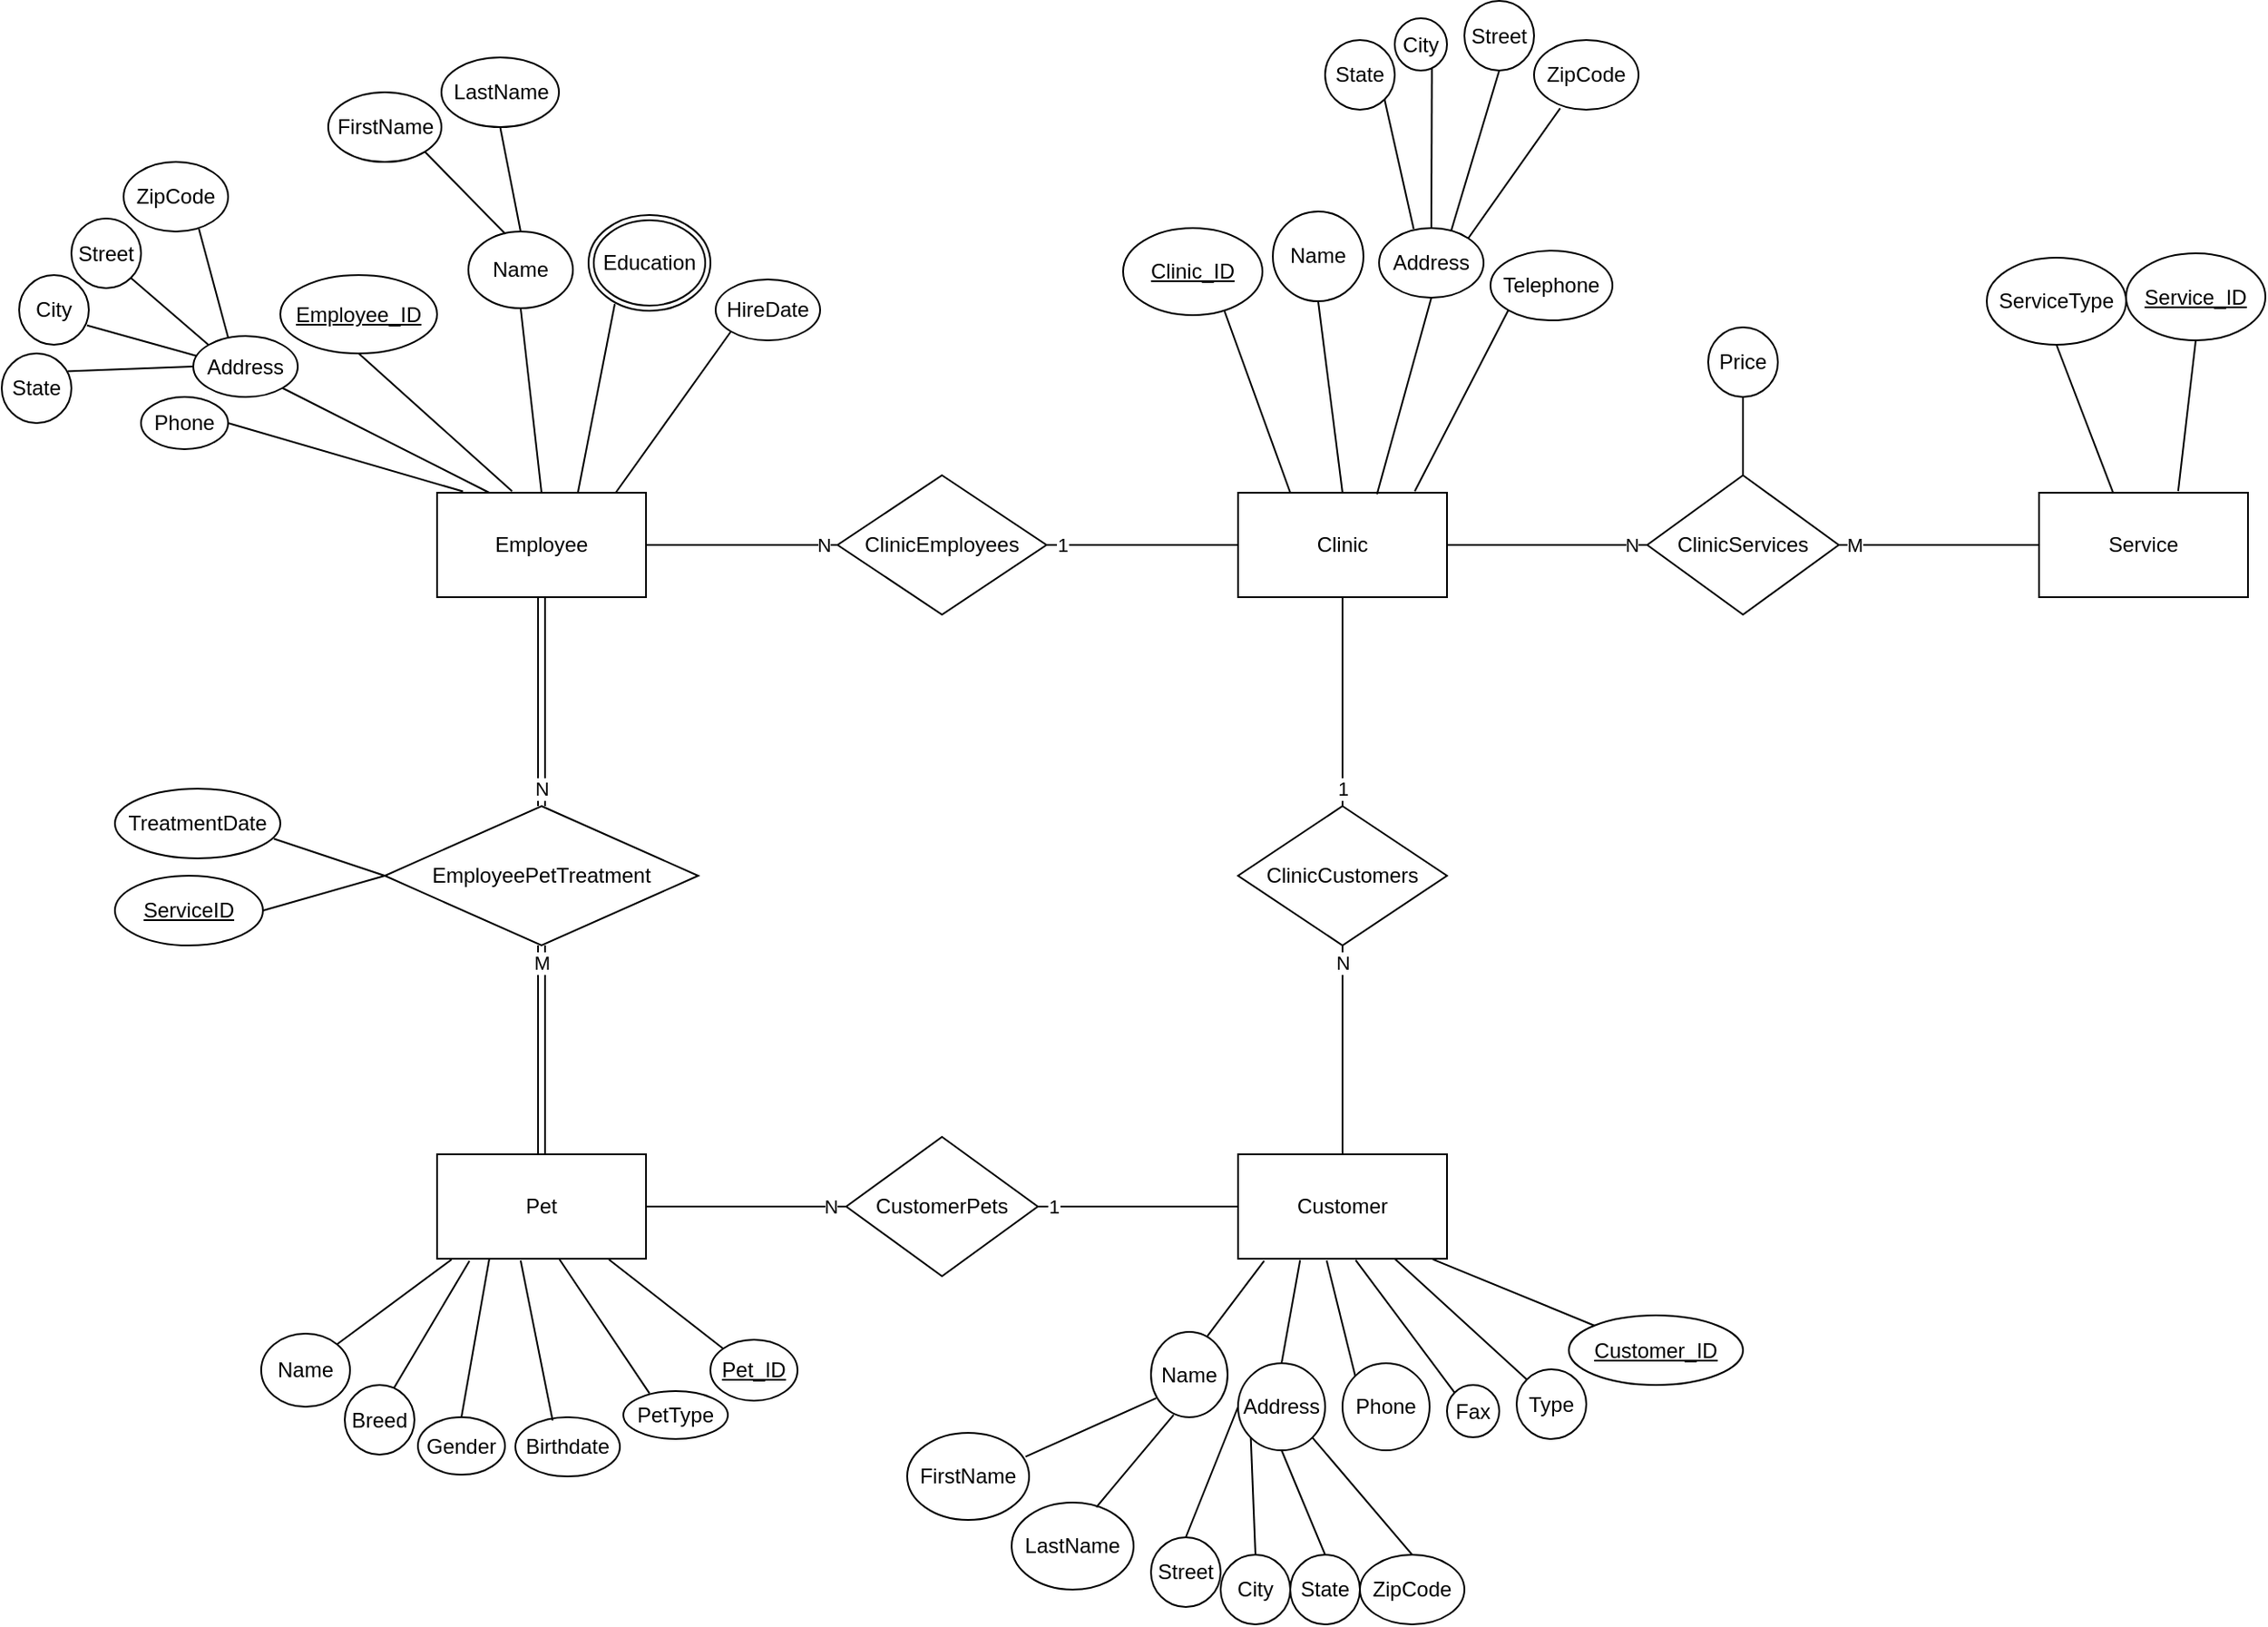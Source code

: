 <mxfile version="24.7.17">
  <diagram name="Page-1" id="QHZ02D-Xwt9p3TBRDRYw">
    <mxGraphModel dx="1687" dy="911" grid="1" gridSize="10" guides="1" tooltips="1" connect="1" arrows="1" fold="1" page="1" pageScale="1" pageWidth="1654" pageHeight="2336" math="0" shadow="0">
      <root>
        <mxCell id="0" />
        <mxCell id="1" parent="0" />
        <mxCell id="wkBuQ8UOcpV6wldaHhzW-1" value="Customer" style="rounded=0;whiteSpace=wrap;html=1;" parent="1" vertex="1">
          <mxGeometry x="800" y="720" width="120" height="60" as="geometry" />
        </mxCell>
        <mxCell id="wkBuQ8UOcpV6wldaHhzW-5" value="Clinic" style="rounded=0;whiteSpace=wrap;html=1;" parent="1" vertex="1">
          <mxGeometry x="800" y="340" width="120" height="60" as="geometry" />
        </mxCell>
        <mxCell id="wkBuQ8UOcpV6wldaHhzW-6" value="Pet" style="rounded=0;whiteSpace=wrap;html=1;" parent="1" vertex="1">
          <mxGeometry x="340" y="720" width="120" height="60" as="geometry" />
        </mxCell>
        <mxCell id="wkBuQ8UOcpV6wldaHhzW-7" value="Employee" style="rounded=0;whiteSpace=wrap;html=1;" parent="1" vertex="1">
          <mxGeometry x="340" y="340" width="120" height="60" as="geometry" />
        </mxCell>
        <mxCell id="rdd54FIDhYAE33KvgznH-1" value="Service" style="rounded=0;whiteSpace=wrap;html=1;" parent="1" vertex="1">
          <mxGeometry x="1260" y="340" width="120" height="60" as="geometry" />
        </mxCell>
        <mxCell id="rdd54FIDhYAE33KvgznH-5" value="EmployeePetTreatment" style="shape=rhombus;perimeter=rhombusPerimeter;whiteSpace=wrap;html=1;align=center;" parent="1" vertex="1">
          <mxGeometry x="310" y="520" width="180" height="80" as="geometry" />
        </mxCell>
        <mxCell id="rdd54FIDhYAE33KvgznH-10" value="ClinicCustomers" style="shape=rhombus;perimeter=rhombusPerimeter;whiteSpace=wrap;html=1;align=center;" parent="1" vertex="1">
          <mxGeometry x="800" y="520" width="120" height="80" as="geometry" />
        </mxCell>
        <mxCell id="rdd54FIDhYAE33KvgznH-11" value="1" style="endArrow=none;html=1;rounded=0;exitX=0.5;exitY=0;exitDx=0;exitDy=0;entryX=0.5;entryY=1;entryDx=0;entryDy=0;" parent="1" source="rdd54FIDhYAE33KvgznH-10" target="wkBuQ8UOcpV6wldaHhzW-5" edge="1">
          <mxGeometry x="-0.833" width="50" height="50" relative="1" as="geometry">
            <mxPoint x="780" y="530" as="sourcePoint" />
            <mxPoint x="860" y="430" as="targetPoint" />
            <Array as="points">
              <mxPoint x="860" y="470" />
            </Array>
            <mxPoint as="offset" />
          </mxGeometry>
        </mxCell>
        <mxCell id="rdd54FIDhYAE33KvgznH-12" value="N" style="endArrow=none;html=1;rounded=0;entryX=0.5;entryY=1;entryDx=0;entryDy=0;exitX=0.5;exitY=0;exitDx=0;exitDy=0;" parent="1" source="wkBuQ8UOcpV6wldaHhzW-1" target="rdd54FIDhYAE33KvgznH-10" edge="1">
          <mxGeometry x="0.833" width="50" height="50" relative="1" as="geometry">
            <mxPoint x="860" y="700" as="sourcePoint" />
            <mxPoint x="990" y="560" as="targetPoint" />
            <Array as="points" />
            <mxPoint as="offset" />
          </mxGeometry>
        </mxCell>
        <mxCell id="rdd54FIDhYAE33KvgznH-13" value="ClinicEmployees" style="shape=rhombus;perimeter=rhombusPerimeter;whiteSpace=wrap;html=1;align=center;" parent="1" vertex="1">
          <mxGeometry x="570" y="330" width="120" height="80" as="geometry" />
        </mxCell>
        <mxCell id="rdd54FIDhYAE33KvgznH-14" value="N" style="endArrow=none;html=1;rounded=0;entryX=1;entryY=0.5;entryDx=0;entryDy=0;exitX=0;exitY=0.5;exitDx=0;exitDy=0;" parent="1" source="rdd54FIDhYAE33KvgznH-13" target="wkBuQ8UOcpV6wldaHhzW-7" edge="1">
          <mxGeometry x="-0.846" width="50" height="50" relative="1" as="geometry">
            <mxPoint x="560" y="370" as="sourcePoint" />
            <mxPoint x="630" y="410" as="targetPoint" />
            <Array as="points">
              <mxPoint x="530" y="370" />
            </Array>
            <mxPoint as="offset" />
          </mxGeometry>
        </mxCell>
        <mxCell id="rdd54FIDhYAE33KvgznH-15" value="1" style="endArrow=none;html=1;rounded=0;exitX=0;exitY=0.5;exitDx=0;exitDy=0;entryX=1;entryY=0.5;entryDx=0;entryDy=0;" parent="1" source="wkBuQ8UOcpV6wldaHhzW-5" target="rdd54FIDhYAE33KvgznH-13" edge="1">
          <mxGeometry x="0.846" width="50" height="50" relative="1" as="geometry">
            <mxPoint x="630" y="730" as="sourcePoint" />
            <mxPoint x="670" y="450" as="targetPoint" />
            <Array as="points">
              <mxPoint x="730" y="370" />
            </Array>
            <mxPoint as="offset" />
          </mxGeometry>
        </mxCell>
        <mxCell id="rdd54FIDhYAE33KvgznH-16" value="ClinicServices" style="shape=rhombus;perimeter=rhombusPerimeter;whiteSpace=wrap;html=1;align=center;" parent="1" vertex="1">
          <mxGeometry x="1035" y="330" width="110" height="80" as="geometry" />
        </mxCell>
        <mxCell id="rdd54FIDhYAE33KvgznH-17" value="N" style="endArrow=none;html=1;rounded=0;exitX=0;exitY=0.5;exitDx=0;exitDy=0;entryX=1;entryY=0.5;entryDx=0;entryDy=0;" parent="1" source="rdd54FIDhYAE33KvgznH-16" target="wkBuQ8UOcpV6wldaHhzW-5" edge="1">
          <mxGeometry x="-0.846" width="50" height="50" relative="1" as="geometry">
            <mxPoint x="1020" y="370" as="sourcePoint" />
            <mxPoint x="950" y="370" as="targetPoint" />
            <Array as="points">
              <mxPoint x="990" y="370" />
            </Array>
            <mxPoint as="offset" />
          </mxGeometry>
        </mxCell>
        <mxCell id="rdd54FIDhYAE33KvgznH-18" value="M" style="endArrow=none;html=1;rounded=0;entryX=1;entryY=0.5;entryDx=0;entryDy=0;exitX=0;exitY=0.5;exitDx=0;exitDy=0;" parent="1" source="rdd54FIDhYAE33KvgznH-1" target="rdd54FIDhYAE33KvgznH-16" edge="1">
          <mxGeometry x="0.846" width="50" height="50" relative="1" as="geometry">
            <mxPoint x="1240" y="370" as="sourcePoint" />
            <mxPoint x="1130" y="450" as="targetPoint" />
            <Array as="points">
              <mxPoint x="1190" y="370" />
            </Array>
            <mxPoint as="offset" />
          </mxGeometry>
        </mxCell>
        <mxCell id="rdd54FIDhYAE33KvgznH-19" value="CustomerPets" style="shape=rhombus;perimeter=rhombusPerimeter;whiteSpace=wrap;html=1;align=center;" parent="1" vertex="1">
          <mxGeometry x="575" y="710" width="110" height="80" as="geometry" />
        </mxCell>
        <mxCell id="rdd54FIDhYAE33KvgznH-20" value="N" style="endArrow=none;html=1;rounded=0;exitX=0;exitY=0.5;exitDx=0;exitDy=0;entryX=1;entryY=0.5;entryDx=0;entryDy=0;" parent="1" source="rdd54FIDhYAE33KvgznH-19" target="wkBuQ8UOcpV6wldaHhzW-6" edge="1">
          <mxGeometry x="-0.846" width="50" height="50" relative="1" as="geometry">
            <mxPoint x="560" y="750" as="sourcePoint" />
            <mxPoint x="490" y="750" as="targetPoint" />
            <Array as="points">
              <mxPoint x="530" y="750" />
            </Array>
            <mxPoint as="offset" />
          </mxGeometry>
        </mxCell>
        <mxCell id="rdd54FIDhYAE33KvgznH-21" value="1" style="endArrow=none;html=1;rounded=0;entryX=1;entryY=0.5;entryDx=0;entryDy=0;exitX=0;exitY=0.5;exitDx=0;exitDy=0;" parent="1" source="wkBuQ8UOcpV6wldaHhzW-1" target="rdd54FIDhYAE33KvgznH-19" edge="1">
          <mxGeometry x="0.846" width="50" height="50" relative="1" as="geometry">
            <mxPoint x="780" y="760" as="sourcePoint" />
            <mxPoint x="670" y="830" as="targetPoint" />
            <Array as="points">
              <mxPoint x="730" y="750" />
            </Array>
            <mxPoint as="offset" />
          </mxGeometry>
        </mxCell>
        <mxCell id="-0kGIgU5v4uwBQH66-7V-2" value="Name" style="ellipse;whiteSpace=wrap;html=1;" vertex="1" parent="1">
          <mxGeometry x="750" y="822" width="44" height="49" as="geometry" />
        </mxCell>
        <mxCell id="-0kGIgU5v4uwBQH66-7V-4" value="FirstName" style="ellipse;whiteSpace=wrap;html=1;" vertex="1" parent="1">
          <mxGeometry x="610" y="880" width="70" height="50" as="geometry" />
        </mxCell>
        <mxCell id="-0kGIgU5v4uwBQH66-7V-5" value="LastName" style="ellipse;whiteSpace=wrap;html=1;" vertex="1" parent="1">
          <mxGeometry x="670" y="920" width="70" height="50" as="geometry" />
        </mxCell>
        <mxCell id="-0kGIgU5v4uwBQH66-7V-8" value="" style="endArrow=none;html=1;rounded=0;exitX=0.971;exitY=0.273;exitDx=0;exitDy=0;entryX=0.068;entryY=0.776;entryDx=0;entryDy=0;entryPerimeter=0;exitPerimeter=0;" edge="1" parent="1" source="-0kGIgU5v4uwBQH66-7V-4" target="-0kGIgU5v4uwBQH66-7V-2">
          <mxGeometry width="50" height="50" relative="1" as="geometry">
            <mxPoint x="790" y="960" as="sourcePoint" />
            <mxPoint x="840" y="910" as="targetPoint" />
          </mxGeometry>
        </mxCell>
        <mxCell id="-0kGIgU5v4uwBQH66-7V-9" value="" style="endArrow=none;html=1;rounded=0;exitX=0.695;exitY=0.053;exitDx=0;exitDy=0;entryX=0.295;entryY=0.973;entryDx=0;entryDy=0;entryPerimeter=0;exitPerimeter=0;" edge="1" parent="1" source="-0kGIgU5v4uwBQH66-7V-5" target="-0kGIgU5v4uwBQH66-7V-2">
          <mxGeometry width="50" height="50" relative="1" as="geometry">
            <mxPoint x="730" y="915" as="sourcePoint" />
            <mxPoint x="794" y="893" as="targetPoint" />
          </mxGeometry>
        </mxCell>
        <mxCell id="-0kGIgU5v4uwBQH66-7V-10" value="" style="endArrow=none;html=1;rounded=0;exitX=0.736;exitY=0.049;exitDx=0;exitDy=0;entryX=0.125;entryY=1.019;entryDx=0;entryDy=0;entryPerimeter=0;exitPerimeter=0;" edge="1" parent="1" source="-0kGIgU5v4uwBQH66-7V-2" target="wkBuQ8UOcpV6wldaHhzW-1">
          <mxGeometry width="50" height="50" relative="1" as="geometry">
            <mxPoint x="740" y="925" as="sourcePoint" />
            <mxPoint x="804" y="903" as="targetPoint" />
          </mxGeometry>
        </mxCell>
        <mxCell id="-0kGIgU5v4uwBQH66-7V-11" value="Address" style="ellipse;whiteSpace=wrap;html=1;" vertex="1" parent="1">
          <mxGeometry x="800" y="840" width="50" height="50" as="geometry" />
        </mxCell>
        <mxCell id="-0kGIgU5v4uwBQH66-7V-12" value="" style="endArrow=none;html=1;rounded=0;entryX=0.297;entryY=1.013;entryDx=0;entryDy=0;exitX=0.5;exitY=0;exitDx=0;exitDy=0;entryPerimeter=0;" edge="1" parent="1" source="-0kGIgU5v4uwBQH66-7V-11" target="wkBuQ8UOcpV6wldaHhzW-1">
          <mxGeometry width="50" height="50" relative="1" as="geometry">
            <mxPoint x="830" y="935" as="sourcePoint" />
            <mxPoint x="814" y="913" as="targetPoint" />
          </mxGeometry>
        </mxCell>
        <mxCell id="-0kGIgU5v4uwBQH66-7V-13" value="Street" style="ellipse;whiteSpace=wrap;html=1;" vertex="1" parent="1">
          <mxGeometry x="750" y="940" width="40" height="40" as="geometry" />
        </mxCell>
        <mxCell id="-0kGIgU5v4uwBQH66-7V-14" value="" style="endArrow=none;html=1;rounded=0;entryX=0;entryY=0.5;entryDx=0;entryDy=0;exitX=0.5;exitY=0;exitDx=0;exitDy=0;" edge="1" parent="1" source="-0kGIgU5v4uwBQH66-7V-13" target="-0kGIgU5v4uwBQH66-7V-11">
          <mxGeometry width="50" height="50" relative="1" as="geometry">
            <mxPoint x="837" y="850" as="sourcePoint" />
            <mxPoint x="870" y="790" as="targetPoint" />
          </mxGeometry>
        </mxCell>
        <mxCell id="-0kGIgU5v4uwBQH66-7V-15" value="City" style="ellipse;whiteSpace=wrap;html=1;" vertex="1" parent="1">
          <mxGeometry x="790" y="950" width="40" height="40" as="geometry" />
        </mxCell>
        <mxCell id="-0kGIgU5v4uwBQH66-7V-16" value="State" style="ellipse;whiteSpace=wrap;html=1;" vertex="1" parent="1">
          <mxGeometry x="830" y="950" width="40" height="40" as="geometry" />
        </mxCell>
        <mxCell id="-0kGIgU5v4uwBQH66-7V-17" value="ZipCode" style="ellipse;whiteSpace=wrap;html=1;" vertex="1" parent="1">
          <mxGeometry x="870" y="950" width="60" height="40" as="geometry" />
        </mxCell>
        <mxCell id="-0kGIgU5v4uwBQH66-7V-19" value="" style="endArrow=none;html=1;rounded=0;entryX=0;entryY=1;entryDx=0;entryDy=0;exitX=0.5;exitY=0;exitDx=0;exitDy=0;" edge="1" parent="1" source="-0kGIgU5v4uwBQH66-7V-15" target="-0kGIgU5v4uwBQH66-7V-11">
          <mxGeometry width="50" height="50" relative="1" as="geometry">
            <mxPoint x="780" y="950" as="sourcePoint" />
            <mxPoint x="842" y="893" as="targetPoint" />
          </mxGeometry>
        </mxCell>
        <mxCell id="-0kGIgU5v4uwBQH66-7V-20" value="" style="endArrow=none;html=1;rounded=0;exitX=0.5;exitY=0;exitDx=0;exitDy=0;entryX=0.5;entryY=1;entryDx=0;entryDy=0;" edge="1" parent="1" source="-0kGIgU5v4uwBQH66-7V-16" target="-0kGIgU5v4uwBQH66-7V-11">
          <mxGeometry width="50" height="50" relative="1" as="geometry">
            <mxPoint x="790" y="960" as="sourcePoint" />
            <mxPoint x="860" y="900" as="targetPoint" />
          </mxGeometry>
        </mxCell>
        <mxCell id="-0kGIgU5v4uwBQH66-7V-21" value="" style="endArrow=none;html=1;rounded=0;entryX=1;entryY=1;entryDx=0;entryDy=0;exitX=0.5;exitY=0;exitDx=0;exitDy=0;" edge="1" parent="1" source="-0kGIgU5v4uwBQH66-7V-17" target="-0kGIgU5v4uwBQH66-7V-11">
          <mxGeometry width="50" height="50" relative="1" as="geometry">
            <mxPoint x="800" y="970" as="sourcePoint" />
            <mxPoint x="862" y="913" as="targetPoint" />
          </mxGeometry>
        </mxCell>
        <mxCell id="-0kGIgU5v4uwBQH66-7V-22" value="Phone" style="ellipse;whiteSpace=wrap;html=1;" vertex="1" parent="1">
          <mxGeometry x="860" y="840" width="50" height="50" as="geometry" />
        </mxCell>
        <mxCell id="-0kGIgU5v4uwBQH66-7V-23" value="Fax" style="ellipse;whiteSpace=wrap;html=1;" vertex="1" parent="1">
          <mxGeometry x="920" y="852.5" width="30" height="30" as="geometry" />
        </mxCell>
        <mxCell id="-0kGIgU5v4uwBQH66-7V-24" value="" style="endArrow=none;html=1;rounded=0;exitX=0;exitY=0;exitDx=0;exitDy=0;entryX=0.424;entryY=1.016;entryDx=0;entryDy=0;entryPerimeter=0;" edge="1" parent="1" source="-0kGIgU5v4uwBQH66-7V-22" target="wkBuQ8UOcpV6wldaHhzW-1">
          <mxGeometry width="50" height="50" relative="1" as="geometry">
            <mxPoint x="910" y="960" as="sourcePoint" />
            <mxPoint x="850" y="790" as="targetPoint" />
          </mxGeometry>
        </mxCell>
        <mxCell id="-0kGIgU5v4uwBQH66-7V-25" value="" style="endArrow=none;html=1;rounded=0;exitX=0;exitY=0;exitDx=0;exitDy=0;entryX=0.563;entryY=1.013;entryDx=0;entryDy=0;entryPerimeter=0;" edge="1" parent="1" source="-0kGIgU5v4uwBQH66-7V-23" target="wkBuQ8UOcpV6wldaHhzW-1">
          <mxGeometry width="50" height="50" relative="1" as="geometry">
            <mxPoint x="920" y="970" as="sourcePoint" />
            <mxPoint x="920" y="790" as="targetPoint" />
          </mxGeometry>
        </mxCell>
        <mxCell id="-0kGIgU5v4uwBQH66-7V-26" value="Type" style="ellipse;whiteSpace=wrap;html=1;" vertex="1" parent="1">
          <mxGeometry x="960" y="843.5" width="40" height="40" as="geometry" />
        </mxCell>
        <mxCell id="-0kGIgU5v4uwBQH66-7V-28" value="" style="endArrow=none;html=1;rounded=0;exitX=0;exitY=0;exitDx=0;exitDy=0;entryX=0.75;entryY=1;entryDx=0;entryDy=0;" edge="1" parent="1" source="-0kGIgU5v4uwBQH66-7V-26" target="wkBuQ8UOcpV6wldaHhzW-1">
          <mxGeometry width="50" height="50" relative="1" as="geometry">
            <mxPoint x="934" y="854" as="sourcePoint" />
            <mxPoint x="900" y="790" as="targetPoint" />
          </mxGeometry>
        </mxCell>
        <mxCell id="-0kGIgU5v4uwBQH66-7V-30" value="&lt;u&gt;Customer_ID&lt;/u&gt;" style="ellipse;whiteSpace=wrap;html=1;fontStyle=4" vertex="1" parent="1">
          <mxGeometry x="990" y="812.5" width="100" height="40" as="geometry" />
        </mxCell>
        <mxCell id="-0kGIgU5v4uwBQH66-7V-31" value="" style="endArrow=none;html=1;rounded=0;exitX=0;exitY=0;exitDx=0;exitDy=0;entryX=0.932;entryY=1.005;entryDx=0;entryDy=0;entryPerimeter=0;" edge="1" parent="1" source="-0kGIgU5v4uwBQH66-7V-30" target="wkBuQ8UOcpV6wldaHhzW-1">
          <mxGeometry width="50" height="50" relative="1" as="geometry">
            <mxPoint x="966" y="851" as="sourcePoint" />
            <mxPoint x="900" y="790" as="targetPoint" />
          </mxGeometry>
        </mxCell>
        <mxCell id="-0kGIgU5v4uwBQH66-7V-32" value="Name" style="ellipse;whiteSpace=wrap;html=1;" vertex="1" parent="1">
          <mxGeometry x="239" y="823" width="51" height="42" as="geometry" />
        </mxCell>
        <mxCell id="-0kGIgU5v4uwBQH66-7V-37" value="Gender" style="ellipse;whiteSpace=wrap;html=1;" vertex="1" parent="1">
          <mxGeometry x="329" y="871" width="50" height="33" as="geometry" />
        </mxCell>
        <mxCell id="-0kGIgU5v4uwBQH66-7V-47" value="Birthdate" style="ellipse;whiteSpace=wrap;html=1;" vertex="1" parent="1">
          <mxGeometry x="385" y="871" width="60" height="34" as="geometry" />
        </mxCell>
        <mxCell id="-0kGIgU5v4uwBQH66-7V-48" value="PetType" style="ellipse;whiteSpace=wrap;html=1;" vertex="1" parent="1">
          <mxGeometry x="447" y="856" width="60" height="27.5" as="geometry" />
        </mxCell>
        <mxCell id="-0kGIgU5v4uwBQH66-7V-49" value="&lt;u&gt;Pet_ID&lt;/u&gt;" style="ellipse;whiteSpace=wrap;html=1;" vertex="1" parent="1">
          <mxGeometry x="497" y="826.5" width="50" height="35" as="geometry" />
        </mxCell>
        <mxCell id="-0kGIgU5v4uwBQH66-7V-52" value="Breed" style="ellipse;whiteSpace=wrap;html=1;" vertex="1" parent="1">
          <mxGeometry x="287" y="852.5" width="40" height="40" as="geometry" />
        </mxCell>
        <mxCell id="-0kGIgU5v4uwBQH66-7V-53" value="" style="endArrow=none;html=1;rounded=0;exitX=0.708;exitY=0.042;exitDx=0;exitDy=0;entryX=0.155;entryY=1.02;entryDx=0;entryDy=0;exitPerimeter=0;entryPerimeter=0;" edge="1" parent="1" source="-0kGIgU5v4uwBQH66-7V-52" target="wkBuQ8UOcpV6wldaHhzW-6">
          <mxGeometry width="50" height="50" relative="1" as="geometry">
            <mxPoint x="196" y="878" as="sourcePoint" />
            <mxPoint x="231" y="858" as="targetPoint" />
          </mxGeometry>
        </mxCell>
        <mxCell id="-0kGIgU5v4uwBQH66-7V-54" value="" style="endArrow=none;html=1;rounded=0;exitX=0.5;exitY=0;exitDx=0;exitDy=0;entryX=0.25;entryY=1;entryDx=0;entryDy=0;" edge="1" parent="1" source="-0kGIgU5v4uwBQH66-7V-37" target="wkBuQ8UOcpV6wldaHhzW-6">
          <mxGeometry width="50" height="50" relative="1" as="geometry">
            <mxPoint x="308" y="877" as="sourcePoint" />
            <mxPoint x="369" y="791" as="targetPoint" />
          </mxGeometry>
        </mxCell>
        <mxCell id="-0kGIgU5v4uwBQH66-7V-55" value="" style="endArrow=none;html=1;rounded=0;exitX=0.356;exitY=0.056;exitDx=0;exitDy=0;entryX=0.4;entryY=1.017;entryDx=0;entryDy=0;exitPerimeter=0;entryPerimeter=0;" edge="1" parent="1" source="-0kGIgU5v4uwBQH66-7V-47" target="wkBuQ8UOcpV6wldaHhzW-6">
          <mxGeometry width="50" height="50" relative="1" as="geometry">
            <mxPoint x="318" y="887" as="sourcePoint" />
            <mxPoint x="379" y="801" as="targetPoint" />
          </mxGeometry>
        </mxCell>
        <mxCell id="-0kGIgU5v4uwBQH66-7V-56" value="" style="endArrow=none;html=1;rounded=0;exitX=0.25;exitY=0.048;exitDx=0;exitDy=0;entryX=0.586;entryY=1.006;entryDx=0;entryDy=0;exitPerimeter=0;entryPerimeter=0;" edge="1" parent="1" source="-0kGIgU5v4uwBQH66-7V-48" target="wkBuQ8UOcpV6wldaHhzW-6">
          <mxGeometry width="50" height="50" relative="1" as="geometry">
            <mxPoint x="328" y="897" as="sourcePoint" />
            <mxPoint x="389" y="811" as="targetPoint" />
          </mxGeometry>
        </mxCell>
        <mxCell id="-0kGIgU5v4uwBQH66-7V-57" value="" style="endArrow=none;html=1;rounded=0;exitX=0;exitY=0;exitDx=0;exitDy=0;entryX=0.822;entryY=1.006;entryDx=0;entryDy=0;entryPerimeter=0;" edge="1" parent="1" source="-0kGIgU5v4uwBQH66-7V-49" target="wkBuQ8UOcpV6wldaHhzW-6">
          <mxGeometry width="50" height="50" relative="1" as="geometry">
            <mxPoint x="338" y="907" as="sourcePoint" />
            <mxPoint x="399" y="821" as="targetPoint" />
          </mxGeometry>
        </mxCell>
        <mxCell id="-0kGIgU5v4uwBQH66-7V-58" value="" style="endArrow=none;html=1;rounded=0;exitX=1;exitY=0;exitDx=0;exitDy=0;entryX=0.069;entryY=1.008;entryDx=0;entryDy=0;entryPerimeter=0;" edge="1" parent="1" source="-0kGIgU5v4uwBQH66-7V-32" target="wkBuQ8UOcpV6wldaHhzW-6">
          <mxGeometry width="50" height="50" relative="1" as="geometry">
            <mxPoint x="348" y="917" as="sourcePoint" />
            <mxPoint x="409" y="831" as="targetPoint" />
          </mxGeometry>
        </mxCell>
        <mxCell id="-0kGIgU5v4uwBQH66-7V-59" value="ServiceType" style="ellipse;whiteSpace=wrap;html=1;" vertex="1" parent="1">
          <mxGeometry x="1230" y="205" width="80" height="50" as="geometry" />
        </mxCell>
        <mxCell id="-0kGIgU5v4uwBQH66-7V-60" value="&lt;u&gt;Service_ID&lt;/u&gt;" style="ellipse;whiteSpace=wrap;html=1;" vertex="1" parent="1">
          <mxGeometry x="1310" y="202.5" width="80" height="50" as="geometry" />
        </mxCell>
        <mxCell id="-0kGIgU5v4uwBQH66-7V-61" value="Price" style="ellipse;whiteSpace=wrap;html=1;" vertex="1" parent="1">
          <mxGeometry x="1070" y="245" width="40" height="40" as="geometry" />
        </mxCell>
        <mxCell id="-0kGIgU5v4uwBQH66-7V-62" value="" style="endArrow=none;html=1;rounded=0;entryX=0.5;entryY=1;entryDx=0;entryDy=0;exitX=0.5;exitY=0;exitDx=0;exitDy=0;" edge="1" parent="1" source="rdd54FIDhYAE33KvgznH-16" target="-0kGIgU5v4uwBQH66-7V-61">
          <mxGeometry width="50" height="50" relative="1" as="geometry">
            <mxPoint x="1020" y="470" as="sourcePoint" />
            <mxPoint x="1070" y="420" as="targetPoint" />
          </mxGeometry>
        </mxCell>
        <mxCell id="-0kGIgU5v4uwBQH66-7V-63" value="&lt;u&gt;Employee_ID&lt;/u&gt;" style="ellipse;whiteSpace=wrap;html=1;" vertex="1" parent="1">
          <mxGeometry x="250" y="215" width="90" height="45" as="geometry" />
        </mxCell>
        <mxCell id="-0kGIgU5v4uwBQH66-7V-64" value="Name" style="ellipse;whiteSpace=wrap;html=1;" vertex="1" parent="1">
          <mxGeometry x="358" y="190" width="60" height="44" as="geometry" />
        </mxCell>
        <mxCell id="-0kGIgU5v4uwBQH66-7V-65" value="FirstName" style="ellipse;whiteSpace=wrap;html=1;" vertex="1" parent="1">
          <mxGeometry x="277.5" y="110" width="65" height="40" as="geometry" />
        </mxCell>
        <mxCell id="-0kGIgU5v4uwBQH66-7V-66" value="LastName" style="ellipse;whiteSpace=wrap;html=1;" vertex="1" parent="1">
          <mxGeometry x="342.5" y="90" width="67.5" height="40" as="geometry" />
        </mxCell>
        <mxCell id="-0kGIgU5v4uwBQH66-7V-67" value="" style="endArrow=none;html=1;rounded=0;entryX=1;entryY=1;entryDx=0;entryDy=0;exitX=0.354;exitY=0.032;exitDx=0;exitDy=0;exitPerimeter=0;" edge="1" parent="1" source="-0kGIgU5v4uwBQH66-7V-64" target="-0kGIgU5v4uwBQH66-7V-65">
          <mxGeometry width="50" height="50" relative="1" as="geometry">
            <mxPoint x="210" y="210" as="sourcePoint" />
            <mxPoint x="260" y="160" as="targetPoint" />
          </mxGeometry>
        </mxCell>
        <mxCell id="-0kGIgU5v4uwBQH66-7V-68" value="" style="endArrow=none;html=1;rounded=0;entryX=0.5;entryY=1;entryDx=0;entryDy=0;exitX=0.5;exitY=0;exitDx=0;exitDy=0;" edge="1" parent="1" source="-0kGIgU5v4uwBQH66-7V-64" target="-0kGIgU5v4uwBQH66-7V-66">
          <mxGeometry width="50" height="50" relative="1" as="geometry">
            <mxPoint x="375" y="201" as="sourcePoint" />
            <mxPoint x="343" y="154" as="targetPoint" />
          </mxGeometry>
        </mxCell>
        <mxCell id="-0kGIgU5v4uwBQH66-7V-71" value="Education" style="ellipse;shape=doubleEllipse;margin=3;whiteSpace=wrap;html=1;align=center;" vertex="1" parent="1">
          <mxGeometry x="427" y="180.5" width="70" height="55" as="geometry" />
        </mxCell>
        <mxCell id="-0kGIgU5v4uwBQH66-7V-72" value="HireDate" style="ellipse;whiteSpace=wrap;html=1;" vertex="1" parent="1">
          <mxGeometry x="500" y="217.5" width="60" height="35" as="geometry" />
        </mxCell>
        <mxCell id="-0kGIgU5v4uwBQH66-7V-73" value="Address" style="ellipse;whiteSpace=wrap;html=1;" vertex="1" parent="1">
          <mxGeometry x="200" y="250" width="60" height="35" as="geometry" />
        </mxCell>
        <mxCell id="-0kGIgU5v4uwBQH66-7V-75" value="Street" style="ellipse;whiteSpace=wrap;html=1;" vertex="1" parent="1">
          <mxGeometry x="130" y="182.5" width="40" height="40" as="geometry" />
        </mxCell>
        <mxCell id="-0kGIgU5v4uwBQH66-7V-76" value="City" style="ellipse;whiteSpace=wrap;html=1;" vertex="1" parent="1">
          <mxGeometry x="100" y="215" width="40" height="40" as="geometry" />
        </mxCell>
        <mxCell id="-0kGIgU5v4uwBQH66-7V-77" value="State" style="ellipse;whiteSpace=wrap;html=1;" vertex="1" parent="1">
          <mxGeometry x="90" y="260" width="40" height="40" as="geometry" />
        </mxCell>
        <mxCell id="-0kGIgU5v4uwBQH66-7V-78" value="ZipCode" style="ellipse;whiteSpace=wrap;html=1;" vertex="1" parent="1">
          <mxGeometry x="160" y="150" width="60" height="40" as="geometry" />
        </mxCell>
        <mxCell id="-0kGIgU5v4uwBQH66-7V-79" value="" style="endArrow=none;html=1;rounded=0;entryX=0.72;entryY=0.96;entryDx=0;entryDy=0;exitX=0.333;exitY=0.023;exitDx=0;exitDy=0;exitPerimeter=0;entryPerimeter=0;" edge="1" parent="1" source="-0kGIgU5v4uwBQH66-7V-73" target="-0kGIgU5v4uwBQH66-7V-78">
          <mxGeometry width="50" height="50" relative="1" as="geometry">
            <mxPoint x="375" y="201" as="sourcePoint" />
            <mxPoint x="343" y="154" as="targetPoint" />
          </mxGeometry>
        </mxCell>
        <mxCell id="-0kGIgU5v4uwBQH66-7V-80" value="" style="endArrow=none;html=1;rounded=0;entryX=1;entryY=1;entryDx=0;entryDy=0;exitX=0;exitY=0;exitDx=0;exitDy=0;" edge="1" parent="1" source="-0kGIgU5v4uwBQH66-7V-73" target="-0kGIgU5v4uwBQH66-7V-75">
          <mxGeometry width="50" height="50" relative="1" as="geometry">
            <mxPoint x="385" y="211" as="sourcePoint" />
            <mxPoint x="353" y="164" as="targetPoint" />
          </mxGeometry>
        </mxCell>
        <mxCell id="-0kGIgU5v4uwBQH66-7V-81" value="" style="endArrow=none;html=1;rounded=0;entryX=0.974;entryY=0.722;entryDx=0;entryDy=0;exitX=0.029;exitY=0.325;exitDx=0;exitDy=0;entryPerimeter=0;exitPerimeter=0;" edge="1" parent="1" source="-0kGIgU5v4uwBQH66-7V-73" target="-0kGIgU5v4uwBQH66-7V-76">
          <mxGeometry width="50" height="50" relative="1" as="geometry">
            <mxPoint x="219" y="265" as="sourcePoint" />
            <mxPoint x="174" y="227" as="targetPoint" />
          </mxGeometry>
        </mxCell>
        <mxCell id="-0kGIgU5v4uwBQH66-7V-82" value="" style="endArrow=none;html=1;rounded=0;entryX=0.946;entryY=0.256;entryDx=0;entryDy=0;exitX=0;exitY=0.5;exitDx=0;exitDy=0;entryPerimeter=0;" edge="1" parent="1" source="-0kGIgU5v4uwBQH66-7V-73" target="-0kGIgU5v4uwBQH66-7V-77">
          <mxGeometry width="50" height="50" relative="1" as="geometry">
            <mxPoint x="190" y="270" as="sourcePoint" />
            <mxPoint x="149" y="254" as="targetPoint" />
          </mxGeometry>
        </mxCell>
        <mxCell id="-0kGIgU5v4uwBQH66-7V-83" value="Phone" style="ellipse;whiteSpace=wrap;html=1;" vertex="1" parent="1">
          <mxGeometry x="170" y="285" width="50" height="30" as="geometry" />
        </mxCell>
        <mxCell id="-0kGIgU5v4uwBQH66-7V-85" value="" style="endArrow=none;html=1;rounded=0;entryX=1;entryY=0.5;entryDx=0;entryDy=0;exitX=0.124;exitY=-0.012;exitDx=0;exitDy=0;exitPerimeter=0;" edge="1" parent="1" source="wkBuQ8UOcpV6wldaHhzW-7" target="-0kGIgU5v4uwBQH66-7V-83">
          <mxGeometry width="50" height="50" relative="1" as="geometry">
            <mxPoint x="230" y="261" as="sourcePoint" />
            <mxPoint x="213" y="198" as="targetPoint" />
          </mxGeometry>
        </mxCell>
        <mxCell id="-0kGIgU5v4uwBQH66-7V-86" value="" style="endArrow=none;html=1;rounded=0;entryX=1;entryY=1;entryDx=0;entryDy=0;exitX=0.25;exitY=0;exitDx=0;exitDy=0;" edge="1" parent="1" source="wkBuQ8UOcpV6wldaHhzW-7" target="-0kGIgU5v4uwBQH66-7V-73">
          <mxGeometry width="50" height="50" relative="1" as="geometry">
            <mxPoint x="365" y="349" as="sourcePoint" />
            <mxPoint x="230" y="310" as="targetPoint" />
          </mxGeometry>
        </mxCell>
        <mxCell id="-0kGIgU5v4uwBQH66-7V-87" value="" style="endArrow=none;html=1;rounded=0;entryX=0.5;entryY=1;entryDx=0;entryDy=0;exitX=0.359;exitY=-0.014;exitDx=0;exitDy=0;exitPerimeter=0;" edge="1" parent="1" source="wkBuQ8UOcpV6wldaHhzW-7" target="-0kGIgU5v4uwBQH66-7V-63">
          <mxGeometry width="50" height="50" relative="1" as="geometry">
            <mxPoint x="380" y="350" as="sourcePoint" />
            <mxPoint x="261" y="290" as="targetPoint" />
          </mxGeometry>
        </mxCell>
        <mxCell id="-0kGIgU5v4uwBQH66-7V-88" value="" style="endArrow=none;html=1;rounded=0;entryX=0.5;entryY=1;entryDx=0;entryDy=0;exitX=0.5;exitY=0;exitDx=0;exitDy=0;" edge="1" parent="1" source="wkBuQ8UOcpV6wldaHhzW-7" target="-0kGIgU5v4uwBQH66-7V-64">
          <mxGeometry width="50" height="50" relative="1" as="geometry">
            <mxPoint x="393" y="349" as="sourcePoint" />
            <mxPoint x="305" y="270" as="targetPoint" />
          </mxGeometry>
        </mxCell>
        <mxCell id="-0kGIgU5v4uwBQH66-7V-89" value="" style="endArrow=none;html=1;rounded=0;entryX=0.215;entryY=0.929;entryDx=0;entryDy=0;exitX=0.674;exitY=0;exitDx=0;exitDy=0;entryPerimeter=0;exitPerimeter=0;" edge="1" parent="1" source="wkBuQ8UOcpV6wldaHhzW-7" target="-0kGIgU5v4uwBQH66-7V-71">
          <mxGeometry width="50" height="50" relative="1" as="geometry">
            <mxPoint x="410" y="350" as="sourcePoint" />
            <mxPoint x="390" y="245" as="targetPoint" />
          </mxGeometry>
        </mxCell>
        <mxCell id="-0kGIgU5v4uwBQH66-7V-90" value="" style="endArrow=none;html=1;rounded=0;entryX=0;entryY=1;entryDx=0;entryDy=0;exitX=0.855;exitY=0;exitDx=0;exitDy=0;exitPerimeter=0;" edge="1" parent="1" source="wkBuQ8UOcpV6wldaHhzW-7" target="-0kGIgU5v4uwBQH66-7V-72">
          <mxGeometry width="50" height="50" relative="1" as="geometry">
            <mxPoint x="431" y="350" as="sourcePoint" />
            <mxPoint x="460" y="244" as="targetPoint" />
          </mxGeometry>
        </mxCell>
        <mxCell id="-0kGIgU5v4uwBQH66-7V-91" value="TreatmentDate" style="ellipse;whiteSpace=wrap;html=1;" vertex="1" parent="1">
          <mxGeometry x="155" y="510" width="95" height="40" as="geometry" />
        </mxCell>
        <mxCell id="-0kGIgU5v4uwBQH66-7V-92" value="&lt;u&gt;ServiceID&lt;/u&gt;" style="ellipse;whiteSpace=wrap;html=1;" vertex="1" parent="1">
          <mxGeometry x="155" y="560" width="85" height="40" as="geometry" />
        </mxCell>
        <mxCell id="-0kGIgU5v4uwBQH66-7V-97" value="&lt;u&gt;Clinic_ID&lt;/u&gt;" style="ellipse;whiteSpace=wrap;html=1;" vertex="1" parent="1">
          <mxGeometry x="734" y="188" width="80" height="50" as="geometry" />
        </mxCell>
        <mxCell id="-0kGIgU5v4uwBQH66-7V-98" value="Name" style="ellipse;whiteSpace=wrap;html=1;" vertex="1" parent="1">
          <mxGeometry x="820" y="178.5" width="52" height="51.5" as="geometry" />
        </mxCell>
        <mxCell id="-0kGIgU5v4uwBQH66-7V-99" value="Address" style="ellipse;whiteSpace=wrap;html=1;" vertex="1" parent="1">
          <mxGeometry x="881" y="188" width="60" height="40" as="geometry" />
        </mxCell>
        <mxCell id="-0kGIgU5v4uwBQH66-7V-100" value="Street" style="ellipse;whiteSpace=wrap;html=1;" vertex="1" parent="1">
          <mxGeometry x="930" y="57.5" width="40" height="40" as="geometry" />
        </mxCell>
        <mxCell id="-0kGIgU5v4uwBQH66-7V-101" value="City" style="ellipse;whiteSpace=wrap;html=1;" vertex="1" parent="1">
          <mxGeometry x="890" y="67.5" width="30" height="30" as="geometry" />
        </mxCell>
        <mxCell id="-0kGIgU5v4uwBQH66-7V-102" value="State" style="ellipse;whiteSpace=wrap;html=1;" vertex="1" parent="1">
          <mxGeometry x="850" y="80" width="40" height="40" as="geometry" />
        </mxCell>
        <mxCell id="-0kGIgU5v4uwBQH66-7V-103" value="ZipCode" style="ellipse;whiteSpace=wrap;html=1;" vertex="1" parent="1">
          <mxGeometry x="970" y="80" width="60" height="40" as="geometry" />
        </mxCell>
        <mxCell id="-0kGIgU5v4uwBQH66-7V-104" value="" style="endArrow=none;html=1;rounded=0;entryX=0.25;entryY=0.979;entryDx=0;entryDy=0;exitX=1;exitY=0;exitDx=0;exitDy=0;entryPerimeter=0;" edge="1" parent="1" target="-0kGIgU5v4uwBQH66-7V-103" source="-0kGIgU5v4uwBQH66-7V-99">
          <mxGeometry width="50" height="50" relative="1" as="geometry">
            <mxPoint x="740" y="128.5" as="sourcePoint" />
            <mxPoint x="863" y="31.5" as="targetPoint" />
          </mxGeometry>
        </mxCell>
        <mxCell id="-0kGIgU5v4uwBQH66-7V-105" value="" style="endArrow=none;html=1;rounded=0;entryX=0.5;entryY=1;entryDx=0;entryDy=0;exitX=0.688;exitY=0.049;exitDx=0;exitDy=0;exitPerimeter=0;" edge="1" parent="1" target="-0kGIgU5v4uwBQH66-7V-100" source="-0kGIgU5v4uwBQH66-7V-99">
          <mxGeometry width="50" height="50" relative="1" as="geometry">
            <mxPoint x="729" y="132.5" as="sourcePoint" />
            <mxPoint x="873" y="41.5" as="targetPoint" />
          </mxGeometry>
        </mxCell>
        <mxCell id="-0kGIgU5v4uwBQH66-7V-106" value="" style="endArrow=none;html=1;rounded=0;entryX=0.711;entryY=0.965;entryDx=0;entryDy=0;exitX=0.5;exitY=0;exitDx=0;exitDy=0;entryPerimeter=0;" edge="1" parent="1" target="-0kGIgU5v4uwBQH66-7V-101" source="-0kGIgU5v4uwBQH66-7V-99">
          <mxGeometry width="50" height="50" relative="1" as="geometry">
            <mxPoint x="722" y="138.5" as="sourcePoint" />
            <mxPoint x="694" y="104.5" as="targetPoint" />
          </mxGeometry>
        </mxCell>
        <mxCell id="-0kGIgU5v4uwBQH66-7V-107" value="" style="endArrow=none;html=1;rounded=0;entryX=1;entryY=1;entryDx=0;entryDy=0;exitX=0.331;exitY=0.013;exitDx=0;exitDy=0;exitPerimeter=0;" edge="1" parent="1" target="-0kGIgU5v4uwBQH66-7V-102" source="-0kGIgU5v4uwBQH66-7V-99">
          <mxGeometry width="50" height="50" relative="1" as="geometry">
            <mxPoint x="720" y="145.5" as="sourcePoint" />
            <mxPoint x="669" y="131.5" as="targetPoint" />
          </mxGeometry>
        </mxCell>
        <mxCell id="-0kGIgU5v4uwBQH66-7V-109" value="Telephone" style="ellipse;whiteSpace=wrap;html=1;" vertex="1" parent="1">
          <mxGeometry x="945" y="201" width="70" height="40" as="geometry" />
        </mxCell>
        <mxCell id="-0kGIgU5v4uwBQH66-7V-110" value="" style="endArrow=none;html=1;rounded=0;entryX=0.727;entryY=0.95;entryDx=0;entryDy=0;exitX=0.25;exitY=0;exitDx=0;exitDy=0;entryPerimeter=0;" edge="1" parent="1" source="wkBuQ8UOcpV6wldaHhzW-5" target="-0kGIgU5v4uwBQH66-7V-97">
          <mxGeometry width="50" height="50" relative="1" as="geometry">
            <mxPoint x="920" y="201" as="sourcePoint" />
            <mxPoint x="894" y="124" as="targetPoint" />
          </mxGeometry>
        </mxCell>
        <mxCell id="-0kGIgU5v4uwBQH66-7V-111" value="" style="endArrow=none;html=1;rounded=0;entryX=0.5;entryY=1;entryDx=0;entryDy=0;exitX=0.5;exitY=0;exitDx=0;exitDy=0;" edge="1" parent="1" source="wkBuQ8UOcpV6wldaHhzW-5" target="-0kGIgU5v4uwBQH66-7V-98">
          <mxGeometry width="50" height="50" relative="1" as="geometry">
            <mxPoint x="840" y="350" as="sourcePoint" />
            <mxPoint x="788" y="260" as="targetPoint" />
          </mxGeometry>
        </mxCell>
        <mxCell id="-0kGIgU5v4uwBQH66-7V-112" value="" style="endArrow=none;html=1;rounded=0;entryX=0.5;entryY=1;entryDx=0;entryDy=0;exitX=0.665;exitY=0.014;exitDx=0;exitDy=0;exitPerimeter=0;" edge="1" parent="1" source="wkBuQ8UOcpV6wldaHhzW-5" target="-0kGIgU5v4uwBQH66-7V-99">
          <mxGeometry width="50" height="50" relative="1" as="geometry">
            <mxPoint x="870" y="350" as="sourcePoint" />
            <mxPoint x="850" y="243" as="targetPoint" />
          </mxGeometry>
        </mxCell>
        <mxCell id="-0kGIgU5v4uwBQH66-7V-113" value="" style="endArrow=none;html=1;rounded=0;entryX=0;entryY=1;entryDx=0;entryDy=0;exitX=0.846;exitY=-0.014;exitDx=0;exitDy=0;exitPerimeter=0;" edge="1" parent="1" source="wkBuQ8UOcpV6wldaHhzW-5" target="-0kGIgU5v4uwBQH66-7V-109">
          <mxGeometry width="50" height="50" relative="1" as="geometry">
            <mxPoint x="890" y="351" as="sourcePoint" />
            <mxPoint x="930" y="240" as="targetPoint" />
          </mxGeometry>
        </mxCell>
        <mxCell id="-0kGIgU5v4uwBQH66-7V-114" value="" style="endArrow=none;html=1;rounded=0;entryX=0.5;entryY=1;entryDx=0;entryDy=0;exitX=0.356;exitY=0.008;exitDx=0;exitDy=0;exitPerimeter=0;" edge="1" parent="1" source="rdd54FIDhYAE33KvgznH-1" target="-0kGIgU5v4uwBQH66-7V-59">
          <mxGeometry width="50" height="50" relative="1" as="geometry">
            <mxPoint x="951" y="206" as="sourcePoint" />
            <mxPoint x="995" y="129" as="targetPoint" />
          </mxGeometry>
        </mxCell>
        <mxCell id="-0kGIgU5v4uwBQH66-7V-115" value="" style="endArrow=none;html=1;rounded=0;entryX=0.5;entryY=1;entryDx=0;entryDy=0;exitX=0.666;exitY=-0.015;exitDx=0;exitDy=0;exitPerimeter=0;" edge="1" parent="1" source="rdd54FIDhYAE33KvgznH-1" target="-0kGIgU5v4uwBQH66-7V-60">
          <mxGeometry width="50" height="50" relative="1" as="geometry">
            <mxPoint x="1313" y="350" as="sourcePoint" />
            <mxPoint x="1280" y="265" as="targetPoint" />
          </mxGeometry>
        </mxCell>
        <mxCell id="-0kGIgU5v4uwBQH66-7V-116" value="" style="endArrow=none;html=1;rounded=0;entryX=0.961;entryY=0.719;entryDx=0;entryDy=0;entryPerimeter=0;exitX=0;exitY=0.5;exitDx=0;exitDy=0;" edge="1" parent="1" source="rdd54FIDhYAE33KvgznH-5" target="-0kGIgU5v4uwBQH66-7V-91">
          <mxGeometry width="50" height="50" relative="1" as="geometry">
            <mxPoint x="310" y="580" as="sourcePoint" />
            <mxPoint x="360" y="530" as="targetPoint" />
          </mxGeometry>
        </mxCell>
        <mxCell id="-0kGIgU5v4uwBQH66-7V-117" value="" style="endArrow=none;html=1;rounded=0;entryX=1;entryY=0.5;entryDx=0;entryDy=0;exitX=0;exitY=0.5;exitDx=0;exitDy=0;" edge="1" parent="1" source="rdd54FIDhYAE33KvgznH-5" target="-0kGIgU5v4uwBQH66-7V-92">
          <mxGeometry width="50" height="50" relative="1" as="geometry">
            <mxPoint x="370" y="570" as="sourcePoint" />
            <mxPoint x="284" y="499" as="targetPoint" />
          </mxGeometry>
        </mxCell>
        <mxCell id="-0kGIgU5v4uwBQH66-7V-120" value="N" style="shape=link;html=1;rounded=0;exitX=0.5;exitY=1;exitDx=0;exitDy=0;entryX=0.5;entryY=0;entryDx=0;entryDy=0;" edge="1" parent="1" source="wkBuQ8UOcpV6wldaHhzW-7" target="rdd54FIDhYAE33KvgznH-5">
          <mxGeometry x="0.833" width="100" relative="1" as="geometry">
            <mxPoint x="490" y="524" as="sourcePoint" />
            <mxPoint x="590" y="524" as="targetPoint" />
            <mxPoint as="offset" />
          </mxGeometry>
        </mxCell>
        <mxCell id="-0kGIgU5v4uwBQH66-7V-123" value="M" style="shape=link;html=1;rounded=0;exitX=0.5;exitY=1;exitDx=0;exitDy=0;entryX=0.5;entryY=0;entryDx=0;entryDy=0;" edge="1" parent="1" source="rdd54FIDhYAE33KvgznH-5" target="wkBuQ8UOcpV6wldaHhzW-6">
          <mxGeometry x="-0.833" width="100" relative="1" as="geometry">
            <mxPoint x="470" y="590" as="sourcePoint" />
            <mxPoint x="470" y="710" as="targetPoint" />
            <mxPoint as="offset" />
          </mxGeometry>
        </mxCell>
      </root>
    </mxGraphModel>
  </diagram>
</mxfile>
